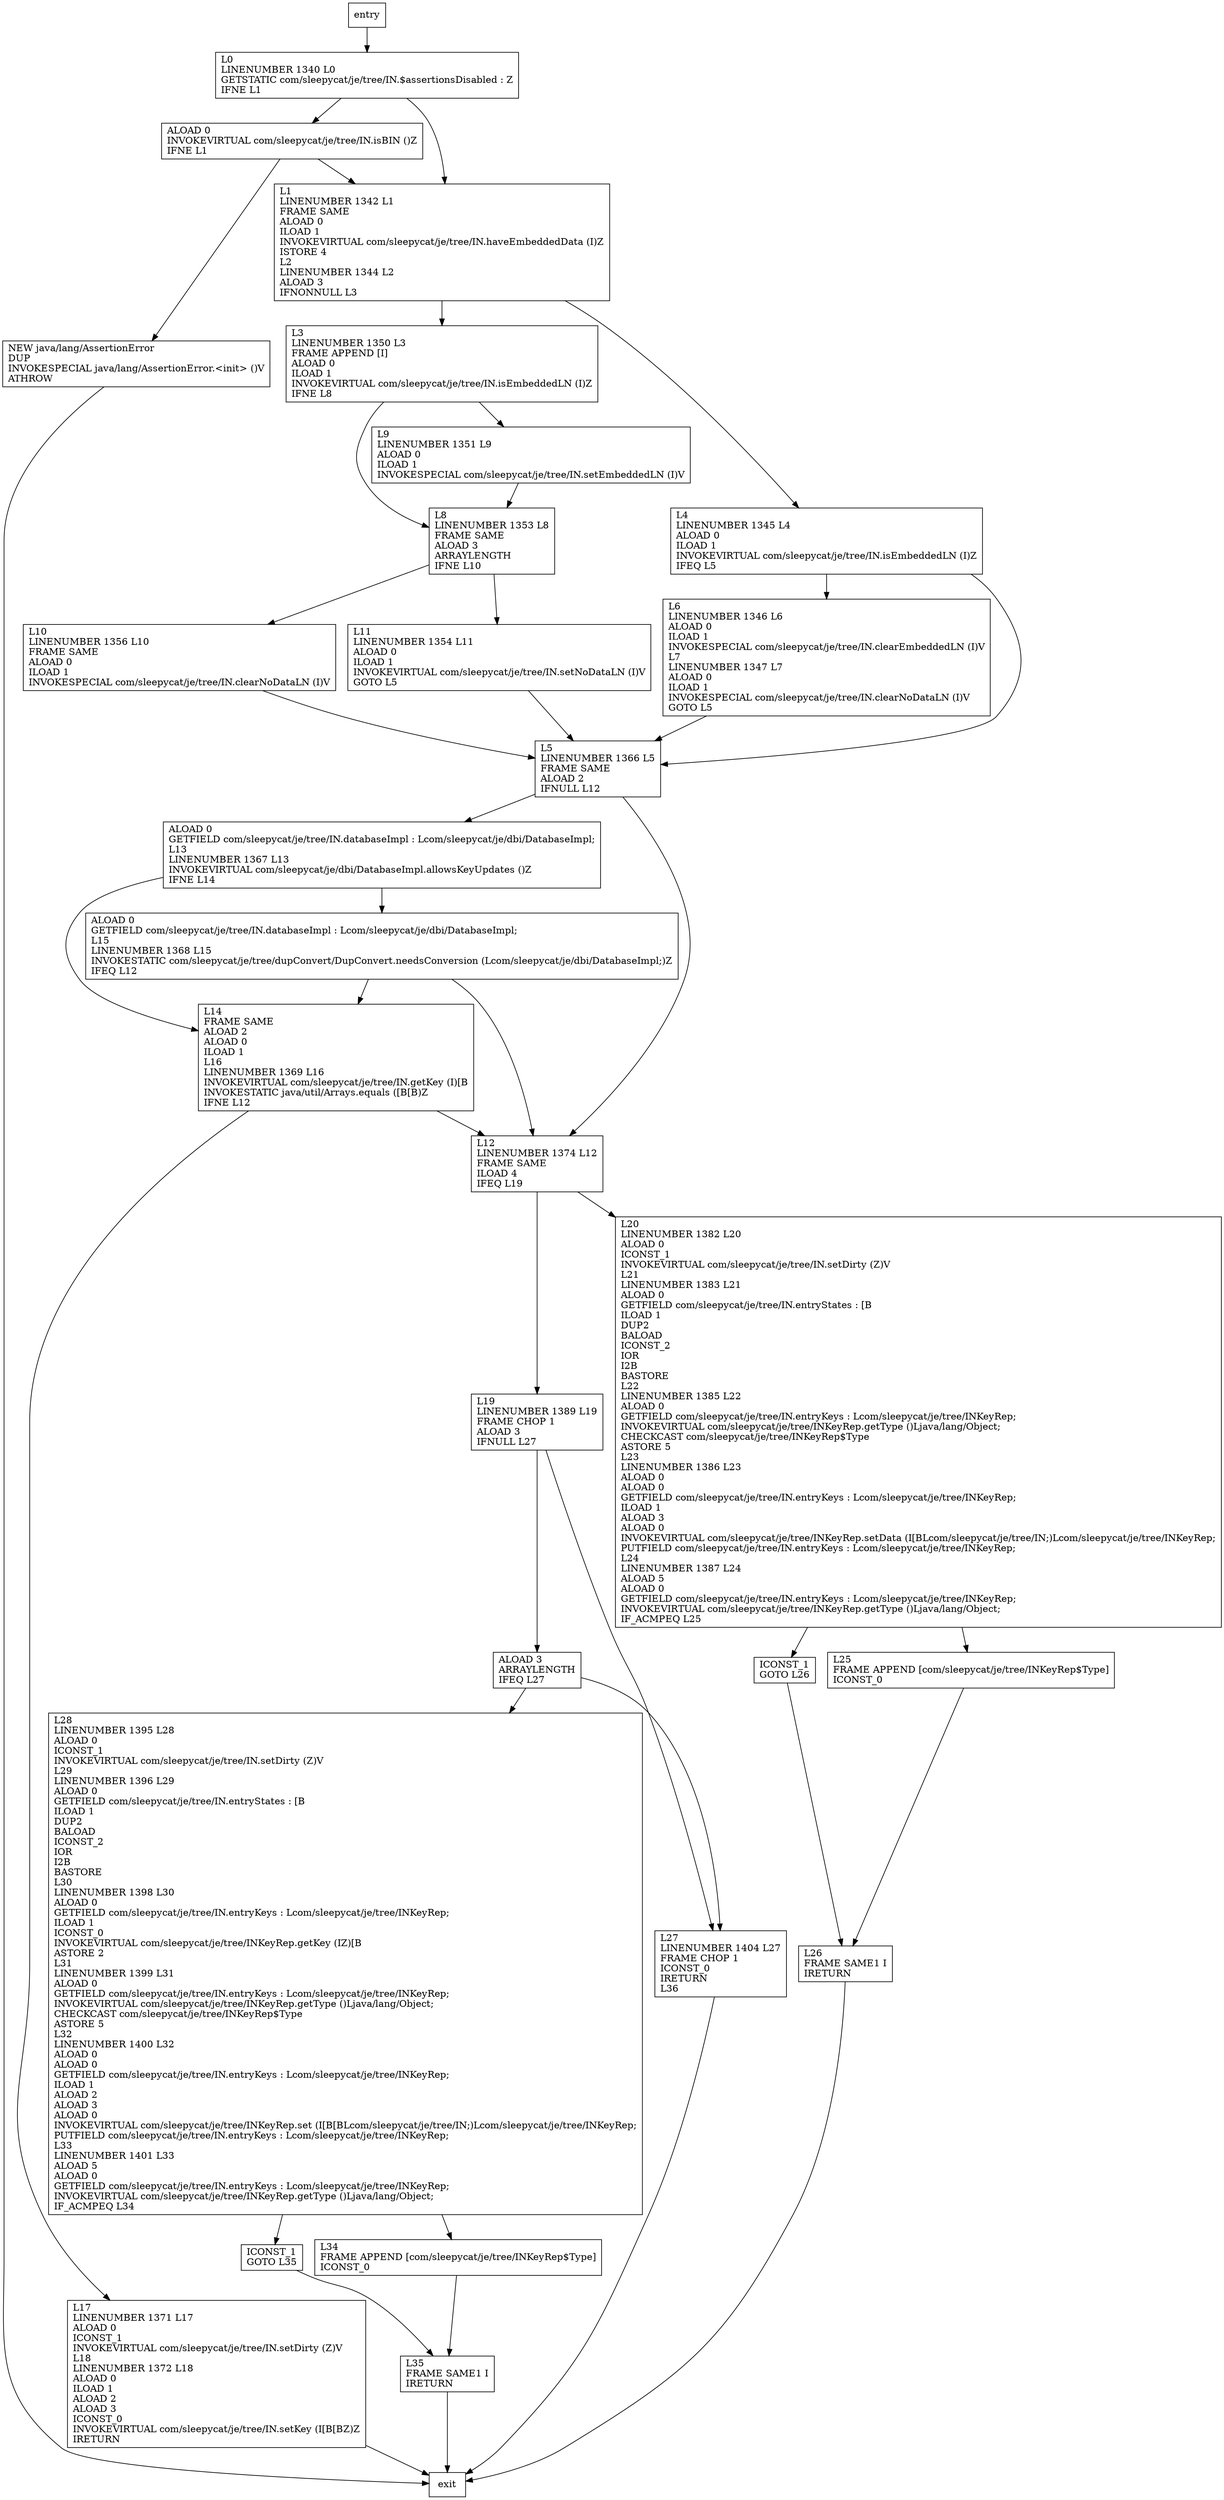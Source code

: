 digraph updateLNSlotKey {
node [shape=record];
1438347757 [label="L3\lLINENUMBER 1350 L3\lFRAME APPEND [I]\lALOAD 0\lILOAD 1\lINVOKEVIRTUAL com/sleepycat/je/tree/IN.isEmbeddedLN (I)Z\lIFNE L8\l"];
831682097 [label="ALOAD 0\lGETFIELD com/sleepycat/je/tree/IN.databaseImpl : Lcom/sleepycat/je/dbi/DatabaseImpl;\lL13\lLINENUMBER 1367 L13\lINVOKEVIRTUAL com/sleepycat/je/dbi/DatabaseImpl.allowsKeyUpdates ()Z\lIFNE L14\l"];
2041155973 [label="L35\lFRAME SAME1 I\lIRETURN\l"];
1211332496 [label="L6\lLINENUMBER 1346 L6\lALOAD 0\lILOAD 1\lINVOKESPECIAL com/sleepycat/je/tree/IN.clearEmbeddedLN (I)V\lL7\lLINENUMBER 1347 L7\lALOAD 0\lILOAD 1\lINVOKESPECIAL com/sleepycat/je/tree/IN.clearNoDataLN (I)V\lGOTO L5\l"];
156389614 [label="ICONST_1\lGOTO L35\l"];
1378603662 [label="L11\lLINENUMBER 1354 L11\lALOAD 0\lILOAD 1\lINVOKEVIRTUAL com/sleepycat/je/tree/IN.setNoDataLN (I)V\lGOTO L5\l"];
1117917829 [label="ALOAD 0\lINVOKEVIRTUAL com/sleepycat/je/tree/IN.isBIN ()Z\lIFNE L1\l"];
1212152115 [label="L14\lFRAME SAME\lALOAD 2\lALOAD 0\lILOAD 1\lL16\lLINENUMBER 1369 L16\lINVOKEVIRTUAL com/sleepycat/je/tree/IN.getKey (I)[B\lINVOKESTATIC java/util/Arrays.equals ([B[B)Z\lIFNE L12\l"];
1793741802 [label="ALOAD 3\lARRAYLENGTH\lIFEQ L27\l"];
549649002 [label="L9\lLINENUMBER 1351 L9\lALOAD 0\lILOAD 1\lINVOKESPECIAL com/sleepycat/je/tree/IN.setEmbeddedLN (I)V\l"];
450324597 [label="L4\lLINENUMBER 1345 L4\lALOAD 0\lILOAD 1\lINVOKEVIRTUAL com/sleepycat/je/tree/IN.isEmbeddedLN (I)Z\lIFEQ L5\l"];
815998759 [label="L26\lFRAME SAME1 I\lIRETURN\l"];
501284670 [label="L19\lLINENUMBER 1389 L19\lFRAME CHOP 1\lALOAD 3\lIFNULL L27\l"];
476033929 [label="ICONST_1\lGOTO L26\l"];
1529323846 [label="NEW java/lang/AssertionError\lDUP\lINVOKESPECIAL java/lang/AssertionError.\<init\> ()V\lATHROW\l"];
715138114 [label="L25\lFRAME APPEND [com/sleepycat/je/tree/INKeyRep$Type]\lICONST_0\l"];
543281626 [label="L28\lLINENUMBER 1395 L28\lALOAD 0\lICONST_1\lINVOKEVIRTUAL com/sleepycat/je/tree/IN.setDirty (Z)V\lL29\lLINENUMBER 1396 L29\lALOAD 0\lGETFIELD com/sleepycat/je/tree/IN.entryStates : [B\lILOAD 1\lDUP2\lBALOAD\lICONST_2\lIOR\lI2B\lBASTORE\lL30\lLINENUMBER 1398 L30\lALOAD 0\lGETFIELD com/sleepycat/je/tree/IN.entryKeys : Lcom/sleepycat/je/tree/INKeyRep;\lILOAD 1\lICONST_0\lINVOKEVIRTUAL com/sleepycat/je/tree/INKeyRep.getKey (IZ)[B\lASTORE 2\lL31\lLINENUMBER 1399 L31\lALOAD 0\lGETFIELD com/sleepycat/je/tree/IN.entryKeys : Lcom/sleepycat/je/tree/INKeyRep;\lINVOKEVIRTUAL com/sleepycat/je/tree/INKeyRep.getType ()Ljava/lang/Object;\lCHECKCAST com/sleepycat/je/tree/INKeyRep$Type\lASTORE 5\lL32\lLINENUMBER 1400 L32\lALOAD 0\lALOAD 0\lGETFIELD com/sleepycat/je/tree/IN.entryKeys : Lcom/sleepycat/je/tree/INKeyRep;\lILOAD 1\lALOAD 2\lALOAD 3\lALOAD 0\lINVOKEVIRTUAL com/sleepycat/je/tree/INKeyRep.set (I[B[BLcom/sleepycat/je/tree/IN;)Lcom/sleepycat/je/tree/INKeyRep;\lPUTFIELD com/sleepycat/je/tree/IN.entryKeys : Lcom/sleepycat/je/tree/INKeyRep;\lL33\lLINENUMBER 1401 L33\lALOAD 5\lALOAD 0\lGETFIELD com/sleepycat/je/tree/IN.entryKeys : Lcom/sleepycat/je/tree/INKeyRep;\lINVOKEVIRTUAL com/sleepycat/je/tree/INKeyRep.getType ()Ljava/lang/Object;\lIF_ACMPEQ L34\l"];
219104469 [label="L12\lLINENUMBER 1374 L12\lFRAME SAME\lILOAD 4\lIFEQ L19\l"];
788054593 [label="L5\lLINENUMBER 1366 L5\lFRAME SAME\lALOAD 2\lIFNULL L12\l"];
1025604911 [label="ALOAD 0\lGETFIELD com/sleepycat/je/tree/IN.databaseImpl : Lcom/sleepycat/je/dbi/DatabaseImpl;\lL15\lLINENUMBER 1368 L15\lINVOKESTATIC com/sleepycat/je/tree/dupConvert/DupConvert.needsConversion (Lcom/sleepycat/je/dbi/DatabaseImpl;)Z\lIFEQ L12\l"];
1440962575 [label="L1\lLINENUMBER 1342 L1\lFRAME SAME\lALOAD 0\lILOAD 1\lINVOKEVIRTUAL com/sleepycat/je/tree/IN.haveEmbeddedData (I)Z\lISTORE 4\lL2\lLINENUMBER 1344 L2\lALOAD 3\lIFNONNULL L3\l"];
984217664 [label="L10\lLINENUMBER 1356 L10\lFRAME SAME\lALOAD 0\lILOAD 1\lINVOKESPECIAL com/sleepycat/je/tree/IN.clearNoDataLN (I)V\l"];
1071719693 [label="L17\lLINENUMBER 1371 L17\lALOAD 0\lICONST_1\lINVOKEVIRTUAL com/sleepycat/je/tree/IN.setDirty (Z)V\lL18\lLINENUMBER 1372 L18\lALOAD 0\lILOAD 1\lALOAD 2\lALOAD 3\lICONST_0\lINVOKEVIRTUAL com/sleepycat/je/tree/IN.setKey (I[B[BZ)Z\lIRETURN\l"];
24623815 [label="L8\lLINENUMBER 1353 L8\lFRAME SAME\lALOAD 3\lARRAYLENGTH\lIFNE L10\l"];
2044651926 [label="L0\lLINENUMBER 1340 L0\lGETSTATIC com/sleepycat/je/tree/IN.$assertionsDisabled : Z\lIFNE L1\l"];
832517933 [label="L34\lFRAME APPEND [com/sleepycat/je/tree/INKeyRep$Type]\lICONST_0\l"];
189298373 [label="L27\lLINENUMBER 1404 L27\lFRAME CHOP 1\lICONST_0\lIRETURN\lL36\l"];
731787688 [label="L20\lLINENUMBER 1382 L20\lALOAD 0\lICONST_1\lINVOKEVIRTUAL com/sleepycat/je/tree/IN.setDirty (Z)V\lL21\lLINENUMBER 1383 L21\lALOAD 0\lGETFIELD com/sleepycat/je/tree/IN.entryStates : [B\lILOAD 1\lDUP2\lBALOAD\lICONST_2\lIOR\lI2B\lBASTORE\lL22\lLINENUMBER 1385 L22\lALOAD 0\lGETFIELD com/sleepycat/je/tree/IN.entryKeys : Lcom/sleepycat/je/tree/INKeyRep;\lINVOKEVIRTUAL com/sleepycat/je/tree/INKeyRep.getType ()Ljava/lang/Object;\lCHECKCAST com/sleepycat/je/tree/INKeyRep$Type\lASTORE 5\lL23\lLINENUMBER 1386 L23\lALOAD 0\lALOAD 0\lGETFIELD com/sleepycat/je/tree/IN.entryKeys : Lcom/sleepycat/je/tree/INKeyRep;\lILOAD 1\lALOAD 3\lALOAD 0\lINVOKEVIRTUAL com/sleepycat/je/tree/INKeyRep.setData (I[BLcom/sleepycat/je/tree/IN;)Lcom/sleepycat/je/tree/INKeyRep;\lPUTFIELD com/sleepycat/je/tree/IN.entryKeys : Lcom/sleepycat/je/tree/INKeyRep;\lL24\lLINENUMBER 1387 L24\lALOAD 5\lALOAD 0\lGETFIELD com/sleepycat/je/tree/IN.entryKeys : Lcom/sleepycat/je/tree/INKeyRep;\lINVOKEVIRTUAL com/sleepycat/je/tree/INKeyRep.getType ()Ljava/lang/Object;\lIF_ACMPEQ L25\l"];
entry;
exit;
1438347757 -> 549649002;
1438347757 -> 24623815;
831682097 -> 1212152115;
831682097 -> 1025604911;
2041155973 -> exit;
1211332496 -> 788054593;
156389614 -> 2041155973;
1378603662 -> 788054593;
1117917829 -> 1529323846;
1117917829 -> 1440962575;
1212152115 -> 1071719693;
1212152115 -> 219104469;
1793741802 -> 543281626;
1793741802 -> 189298373;
549649002 -> 24623815;
450324597 -> 1211332496;
450324597 -> 788054593;
815998759 -> exit;
501284670 -> 1793741802;
501284670 -> 189298373;
476033929 -> 815998759;
1529323846 -> exit;
715138114 -> 815998759;
543281626 -> 156389614;
543281626 -> 832517933;
219104469 -> 501284670;
219104469 -> 731787688;
788054593 -> 831682097;
788054593 -> 219104469;
1025604911 -> 1212152115;
1025604911 -> 219104469;
1440962575 -> 1438347757;
1440962575 -> 450324597;
984217664 -> 788054593;
entry -> 2044651926;
1071719693 -> exit;
24623815 -> 984217664;
24623815 -> 1378603662;
2044651926 -> 1117917829;
2044651926 -> 1440962575;
832517933 -> 2041155973;
189298373 -> exit;
731787688 -> 476033929;
731787688 -> 715138114;
}
